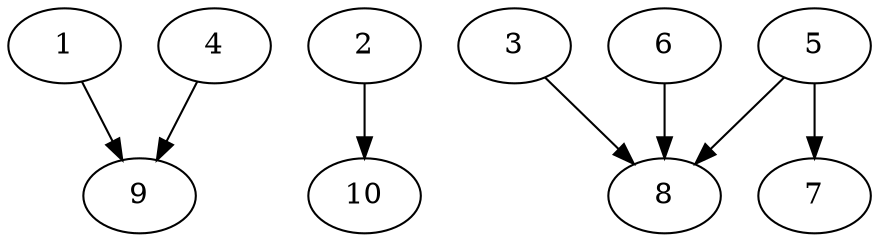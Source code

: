 // DAG automatically generated by daggen at Thu Oct  3 13:58:05 2019
// ./daggen --dot -n 10 --ccr 0.3 --fat 0.9 --regular 0.7 --density 0.7 --mindata 5242880 --maxdata 52428800 
digraph G {
  1 [size="40270507", alpha="0.09", expect_size="12081152"] 
  1 -> 9 [size ="12081152"]
  2 [size="134621867", alpha="0.05", expect_size="40386560"] 
  2 -> 10 [size ="40386560"]
  3 [size="92600320", alpha="0.15", expect_size="27780096"] 
  3 -> 8 [size ="27780096"]
  4 [size="134307840", alpha="0.10", expect_size="40292352"] 
  4 -> 9 [size ="40292352"]
  5 [size="46571520", alpha="0.07", expect_size="13971456"] 
  5 -> 7 [size ="13971456"]
  5 -> 8 [size ="13971456"]
  6 [size="34266453", alpha="0.07", expect_size="10279936"] 
  6 -> 8 [size ="10279936"]
  7 [size="110520320", alpha="0.09", expect_size="33156096"] 
  8 [size="61460480", alpha="0.02", expect_size="18438144"] 
  9 [size="130048000", alpha="0.19", expect_size="39014400"] 
  10 [size="114346667", alpha="0.09", expect_size="34304000"] 
}
